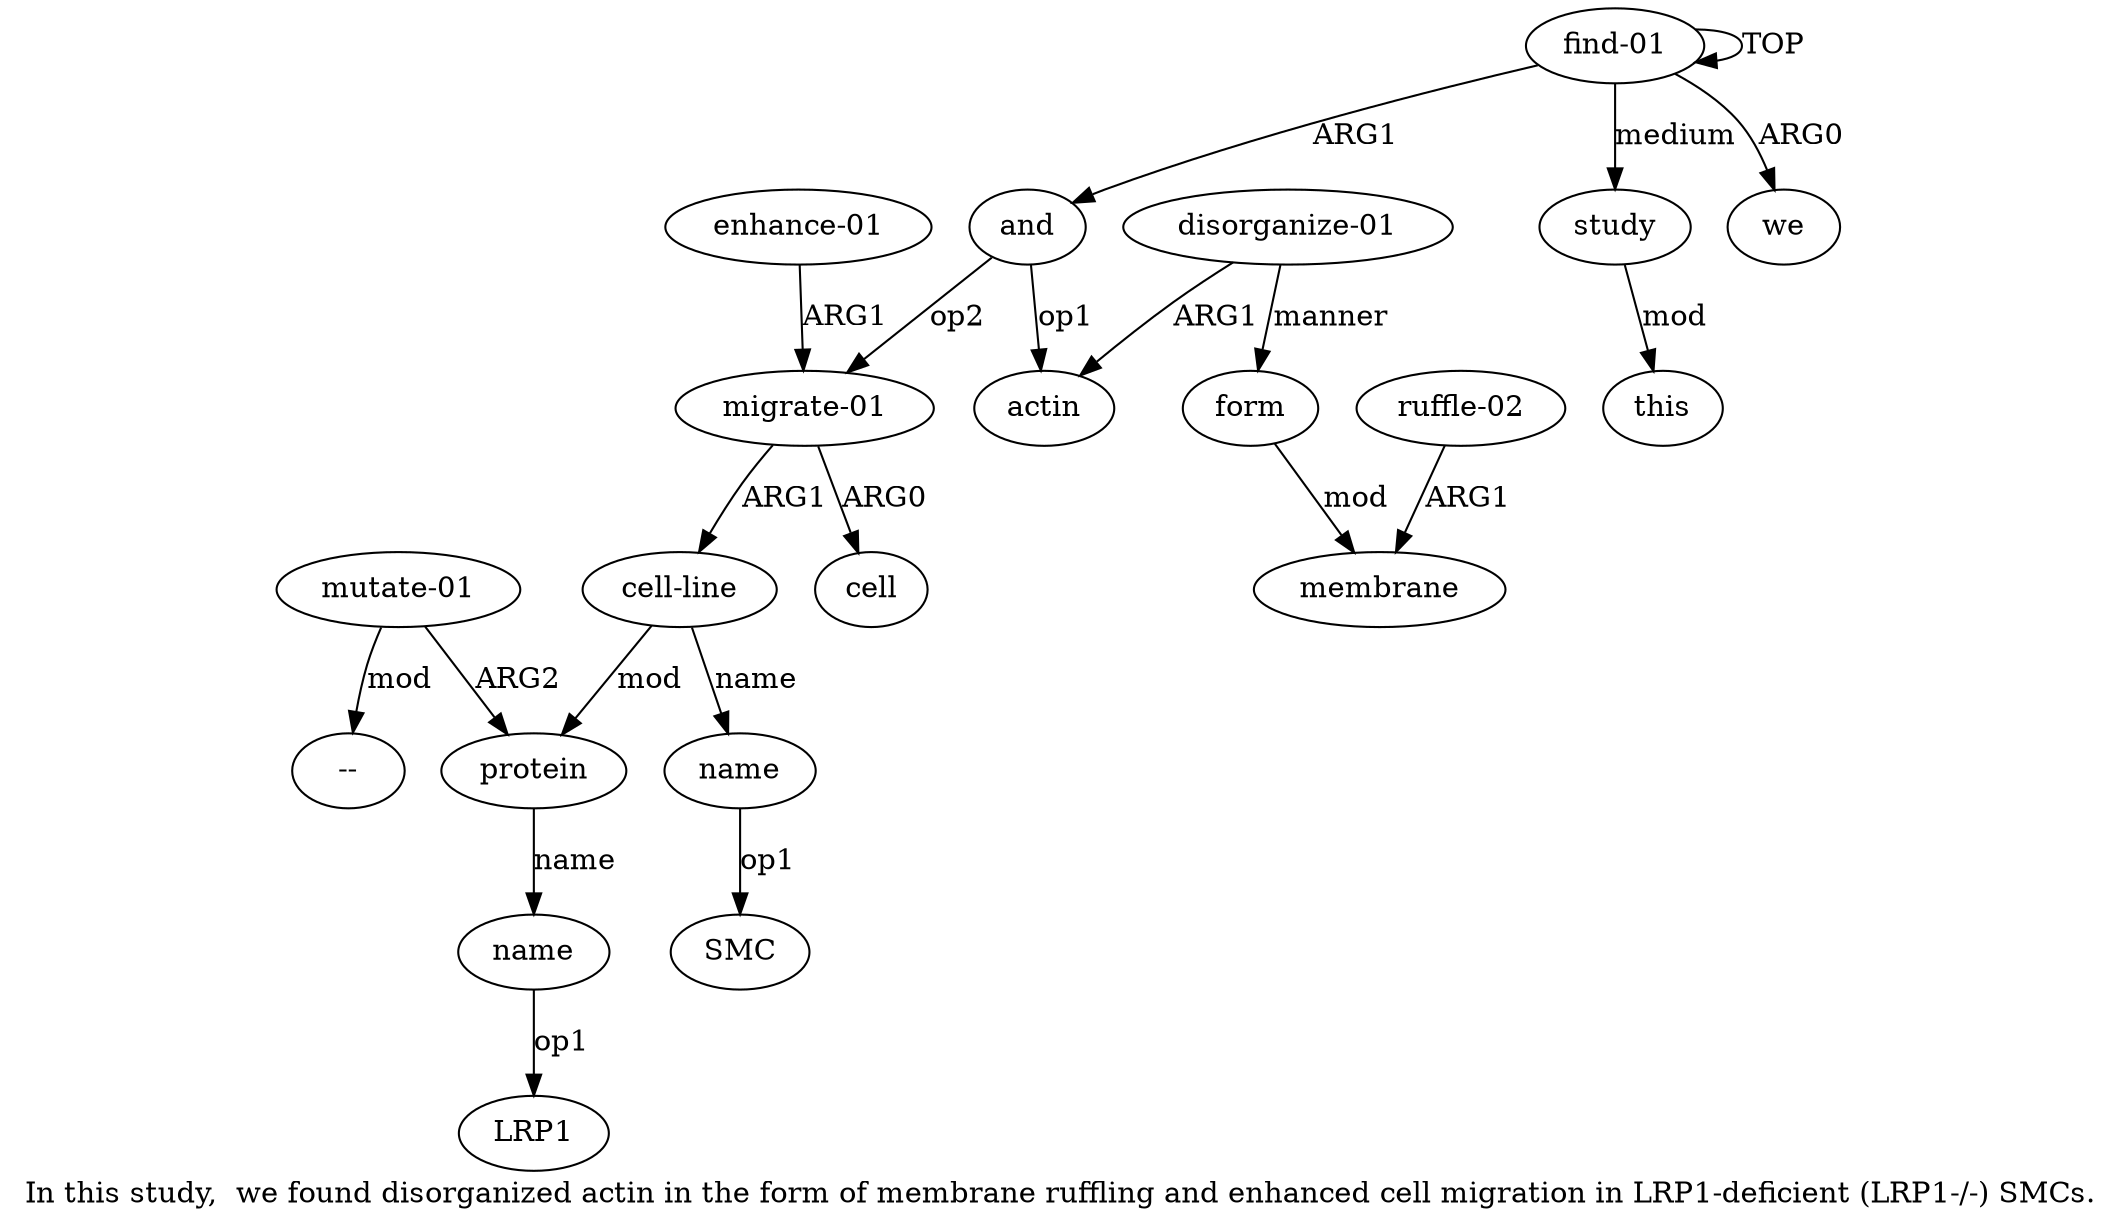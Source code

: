 digraph  {
	graph [label="In this study,  we found disorganized actin in the form of membrane ruffling and enhanced cell migration in LRP1-deficient (LRP1-/\
-) SMCs."];
	node [label="\N"];
	a15	 [color=black,
		gold_ind=15,
		gold_label="enhance-01",
		label="enhance-01",
		test_ind=15,
		test_label="enhance-01"];
	a8	 [color=black,
		gold_ind=8,
		gold_label="migrate-01",
		label="migrate-01",
		test_ind=8,
		test_label="migrate-01"];
	a15 -> a8 [key=0,
	color=black,
	gold_label=ARG1,
	label=ARG1,
	test_label=ARG1];
a14 [color=black,
	gold_ind=14,
	gold_label="mutate-01",
	label="mutate-01",
	test_ind=14,
	test_label="mutate-01"];
a12 [color=black,
	gold_ind=12,
	gold_label=protein,
	label=protein,
	test_ind=12,
	test_label=protein];
a14 -> a12 [key=0,
color=black,
gold_label=ARG2,
label=ARG2,
test_label=ARG2];
"a14 --" [color=black,
gold_ind=-1,
gold_label="--",
label="--",
test_ind=-1,
test_label="--"];
a14 -> "a14 --" [key=0,
color=black,
gold_label=mod,
label=mod,
test_label=mod];
a17 [color=black,
gold_ind=17,
gold_label=this,
label=this,
test_ind=17,
test_label=this];
a16 [color=black,
gold_ind=16,
gold_label=study,
label=study,
test_ind=16,
test_label=study];
a16 -> a17 [key=0,
color=black,
gold_label=mod,
label=mod,
test_label=mod];
a11 [color=black,
gold_ind=11,
gold_label=name,
label=name,
test_ind=11,
test_label=name];
"a11 SMC" [color=black,
gold_ind=-1,
gold_label=SMC,
label=SMC,
test_ind=-1,
test_label=SMC];
a11 -> "a11 SMC" [key=0,
color=black,
gold_label=op1,
label=op1,
test_label=op1];
a10 [color=black,
gold_ind=10,
gold_label="cell-line",
label="cell-line",
test_ind=10,
test_label="cell-line"];
a10 -> a11 [key=0,
color=black,
gold_label=name,
label=name,
test_label=name];
a10 -> a12 [key=0,
color=black,
gold_label=mod,
label=mod,
test_label=mod];
a13 [color=black,
gold_ind=13,
gold_label=name,
label=name,
test_ind=13,
test_label=name];
"a13 LRP1" [color=black,
gold_ind=-1,
gold_label=LRP1,
label=LRP1,
test_ind=-1,
test_label=LRP1];
a13 -> "a13 LRP1" [key=0,
color=black,
gold_label=op1,
label=op1,
test_label=op1];
a12 -> a13 [key=0,
color=black,
gold_label=name,
label=name,
test_label=name];
a1 [color=black,
gold_ind=1,
gold_label=we,
label=we,
test_ind=1,
test_label=we];
a0 [color=black,
gold_ind=0,
gold_label="find-01",
label="find-01",
test_ind=0,
test_label="find-01"];
a0 -> a16 [key=0,
color=black,
gold_label=medium,
label=medium,
test_label=medium];
a0 -> a1 [key=0,
color=black,
gold_label=ARG0,
label=ARG0,
test_label=ARG0];
a0 -> a0 [key=0,
color=black,
gold_label=TOP,
label=TOP,
test_label=TOP];
a2 [color=black,
gold_ind=2,
gold_label=and,
label=and,
test_ind=2,
test_label=and];
a0 -> a2 [key=0,
color=black,
gold_label=ARG1,
label=ARG1,
test_label=ARG1];
a3 [color=black,
gold_ind=3,
gold_label=actin,
label=actin,
test_ind=3,
test_label=actin];
a2 -> a3 [key=0,
color=black,
gold_label=op1,
label=op1,
test_label=op1];
a2 -> a8 [key=0,
color=black,
gold_label=op2,
label=op2,
test_label=op2];
a5 [color=black,
gold_ind=5,
gold_label=form,
label=form,
test_ind=5,
test_label=form];
a6 [color=black,
gold_ind=6,
gold_label=membrane,
label=membrane,
test_ind=6,
test_label=membrane];
a5 -> a6 [key=0,
color=black,
gold_label=mod,
label=mod,
test_label=mod];
a4 [color=black,
gold_ind=4,
gold_label="disorganize-01",
label="disorganize-01",
test_ind=4,
test_label="disorganize-01"];
a4 -> a3 [key=0,
color=black,
gold_label=ARG1,
label=ARG1,
test_label=ARG1];
a4 -> a5 [key=0,
color=black,
gold_label=manner,
label=manner,
test_label=manner];
a7 [color=black,
gold_ind=7,
gold_label="ruffle-02",
label="ruffle-02",
test_ind=7,
test_label="ruffle-02"];
a7 -> a6 [key=0,
color=black,
gold_label=ARG1,
label=ARG1,
test_label=ARG1];
a9 [color=black,
gold_ind=9,
gold_label=cell,
label=cell,
test_ind=9,
test_label=cell];
a8 -> a10 [key=0,
color=black,
gold_label=ARG1,
label=ARG1,
test_label=ARG1];
a8 -> a9 [key=0,
color=black,
gold_label=ARG0,
label=ARG0,
test_label=ARG0];
}
